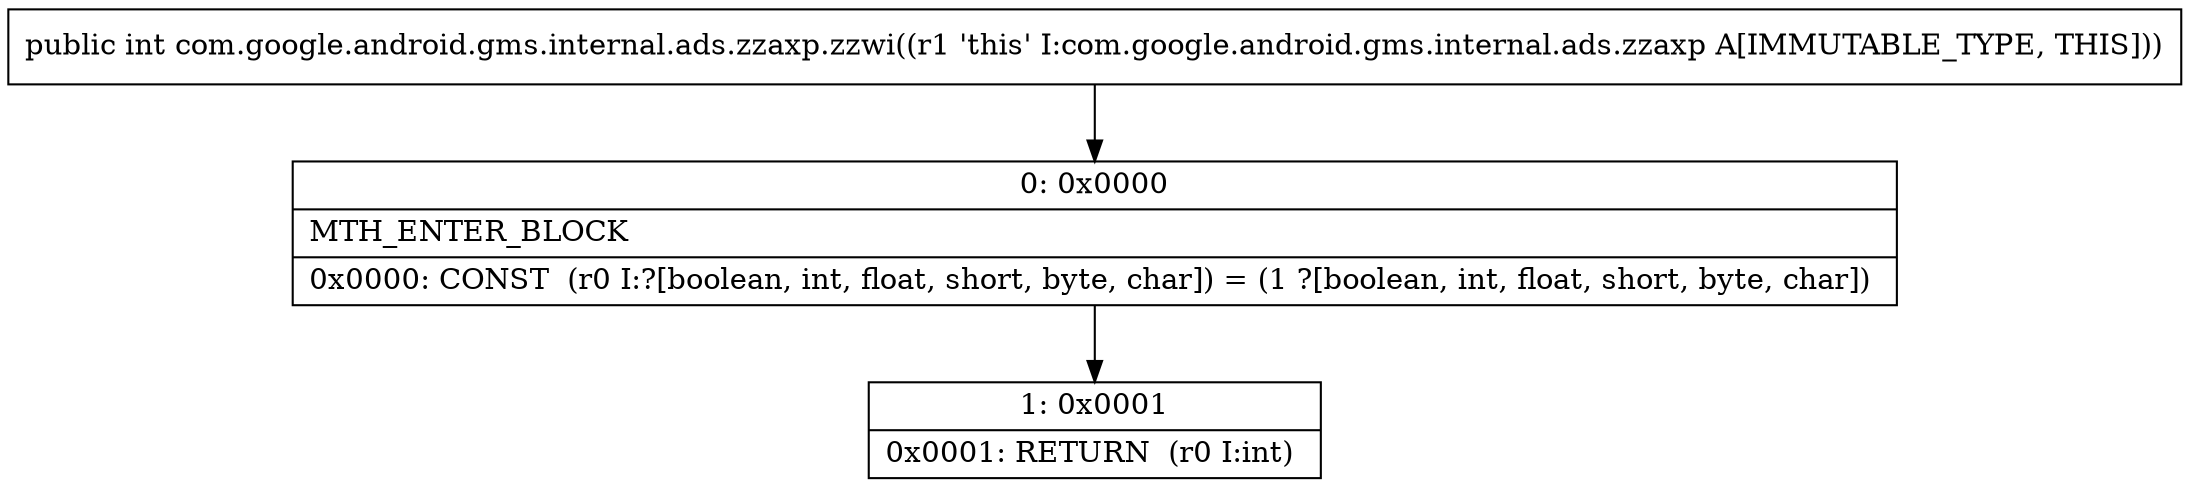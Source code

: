 digraph "CFG forcom.google.android.gms.internal.ads.zzaxp.zzwi()I" {
Node_0 [shape=record,label="{0\:\ 0x0000|MTH_ENTER_BLOCK\l|0x0000: CONST  (r0 I:?[boolean, int, float, short, byte, char]) = (1 ?[boolean, int, float, short, byte, char]) \l}"];
Node_1 [shape=record,label="{1\:\ 0x0001|0x0001: RETURN  (r0 I:int) \l}"];
MethodNode[shape=record,label="{public int com.google.android.gms.internal.ads.zzaxp.zzwi((r1 'this' I:com.google.android.gms.internal.ads.zzaxp A[IMMUTABLE_TYPE, THIS])) }"];
MethodNode -> Node_0;
Node_0 -> Node_1;
}

